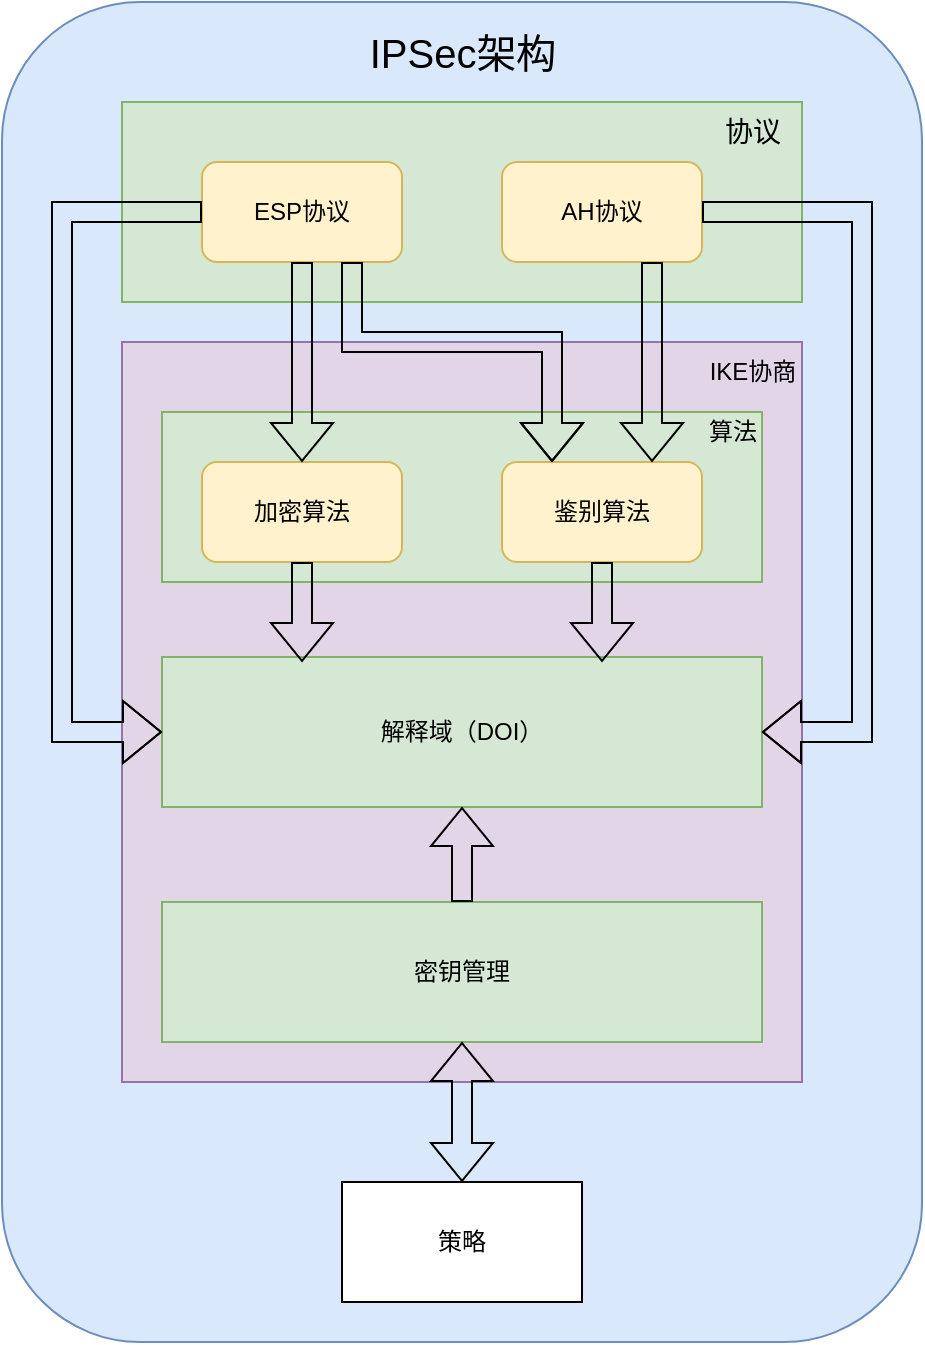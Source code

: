 <mxfile version="20.8.23" type="github">
  <diagram name="第 1 页" id="0z9JKRUBGWp2M3qXzIOP">
    <mxGraphModel dx="1078" dy="474" grid="1" gridSize="10" guides="1" tooltips="1" connect="1" arrows="1" fold="1" page="1" pageScale="1" pageWidth="827" pageHeight="1169" math="0" shadow="0">
      <root>
        <mxCell id="0" />
        <mxCell id="1" parent="0" />
        <mxCell id="L8iIpXnIXu8oGE-3TDDa-1" value="" style="rounded=1;whiteSpace=wrap;html=1;fillColor=#dae8fc;strokeColor=#6c8ebf;" vertex="1" parent="1">
          <mxGeometry x="150" y="200" width="460" height="670" as="geometry" />
        </mxCell>
        <mxCell id="L8iIpXnIXu8oGE-3TDDa-9" value="" style="rounded=0;whiteSpace=wrap;html=1;fillColor=#d5e8d4;strokeColor=#82b366;" vertex="1" parent="1">
          <mxGeometry x="210" y="250" width="340" height="100" as="geometry" />
        </mxCell>
        <mxCell id="L8iIpXnIXu8oGE-3TDDa-2" value="&lt;font style=&quot;font-size: 20px;&quot;&gt;IPSec架构&lt;/font&gt;" style="text;html=1;align=center;verticalAlign=middle;resizable=0;points=[];autosize=1;strokeColor=none;fillColor=none;" vertex="1" parent="1">
          <mxGeometry x="320" y="205" width="120" height="40" as="geometry" />
        </mxCell>
        <mxCell id="L8iIpXnIXu8oGE-3TDDa-4" value="ESP协议" style="rounded=1;whiteSpace=wrap;html=1;fillColor=#fff2cc;strokeColor=#d6b656;" vertex="1" parent="1">
          <mxGeometry x="250" y="280" width="100" height="50" as="geometry" />
        </mxCell>
        <mxCell id="L8iIpXnIXu8oGE-3TDDa-5" value="AH协议" style="rounded=1;whiteSpace=wrap;html=1;fillColor=#fff2cc;strokeColor=#d6b656;" vertex="1" parent="1">
          <mxGeometry x="400" y="280" width="100" height="50" as="geometry" />
        </mxCell>
        <mxCell id="L8iIpXnIXu8oGE-3TDDa-7" value="&lt;font style=&quot;font-size: 14px;&quot;&gt;协议&lt;/font&gt;" style="text;html=1;align=center;verticalAlign=middle;resizable=0;points=[];autosize=1;strokeColor=none;fillColor=none;" vertex="1" parent="1">
          <mxGeometry x="500" y="250" width="50" height="30" as="geometry" />
        </mxCell>
        <mxCell id="L8iIpXnIXu8oGE-3TDDa-10" value="" style="rounded=0;whiteSpace=wrap;html=1;fillColor=#e1d5e7;strokeColor=#9673a6;" vertex="1" parent="1">
          <mxGeometry x="210" y="370" width="340" height="370" as="geometry" />
        </mxCell>
        <mxCell id="L8iIpXnIXu8oGE-3TDDa-8" value="IKE协商" style="text;html=1;align=center;verticalAlign=middle;resizable=0;points=[];autosize=1;strokeColor=none;fillColor=none;" vertex="1" parent="1">
          <mxGeometry x="490" y="370" width="70" height="30" as="geometry" />
        </mxCell>
        <mxCell id="L8iIpXnIXu8oGE-3TDDa-11" value="" style="rounded=0;whiteSpace=wrap;html=1;fillColor=#d5e8d4;strokeColor=#82b366;" vertex="1" parent="1">
          <mxGeometry x="230" y="405" width="300" height="85" as="geometry" />
        </mxCell>
        <mxCell id="L8iIpXnIXu8oGE-3TDDa-12" value="算法" style="text;html=1;align=center;verticalAlign=middle;resizable=0;points=[];autosize=1;strokeColor=none;fillColor=none;" vertex="1" parent="1">
          <mxGeometry x="490" y="400" width="50" height="30" as="geometry" />
        </mxCell>
        <mxCell id="L8iIpXnIXu8oGE-3TDDa-13" value="加密算法" style="rounded=1;whiteSpace=wrap;html=1;fillColor=#fff2cc;strokeColor=#d6b656;" vertex="1" parent="1">
          <mxGeometry x="250" y="430" width="100" height="50" as="geometry" />
        </mxCell>
        <mxCell id="L8iIpXnIXu8oGE-3TDDa-14" value="鉴别算法" style="rounded=1;whiteSpace=wrap;html=1;fillColor=#fff2cc;strokeColor=#d6b656;" vertex="1" parent="1">
          <mxGeometry x="400" y="430" width="100" height="50" as="geometry" />
        </mxCell>
        <mxCell id="L8iIpXnIXu8oGE-3TDDa-15" value="解释域（DOI）" style="rounded=0;whiteSpace=wrap;html=1;fillColor=#d5e8d4;strokeColor=#82b366;" vertex="1" parent="1">
          <mxGeometry x="230" y="527.5" width="300" height="75" as="geometry" />
        </mxCell>
        <mxCell id="L8iIpXnIXu8oGE-3TDDa-16" value="密钥管理" style="rounded=0;whiteSpace=wrap;html=1;fillColor=#d5e8d4;strokeColor=#82b366;" vertex="1" parent="1">
          <mxGeometry x="230" y="650" width="300" height="70" as="geometry" />
        </mxCell>
        <mxCell id="L8iIpXnIXu8oGE-3TDDa-17" value="" style="shape=flexArrow;endArrow=classic;html=1;rounded=0;exitX=0.5;exitY=1;exitDx=0;exitDy=0;entryX=0.5;entryY=0;entryDx=0;entryDy=0;" edge="1" parent="1" source="L8iIpXnIXu8oGE-3TDDa-4" target="L8iIpXnIXu8oGE-3TDDa-13">
          <mxGeometry width="50" height="50" relative="1" as="geometry">
            <mxPoint x="30" y="590" as="sourcePoint" />
            <mxPoint x="80" y="540" as="targetPoint" />
          </mxGeometry>
        </mxCell>
        <mxCell id="L8iIpXnIXu8oGE-3TDDa-18" value="" style="shape=flexArrow;endArrow=classic;html=1;rounded=0;entryX=0.25;entryY=0;entryDx=0;entryDy=0;exitX=0.75;exitY=1;exitDx=0;exitDy=0;" edge="1" parent="1" source="L8iIpXnIXu8oGE-3TDDa-4" target="L8iIpXnIXu8oGE-3TDDa-14">
          <mxGeometry width="50" height="50" relative="1" as="geometry">
            <mxPoint x="300" y="370" as="sourcePoint" />
            <mxPoint x="80" y="470" as="targetPoint" />
            <Array as="points">
              <mxPoint x="325" y="370" />
              <mxPoint x="425" y="370" />
            </Array>
          </mxGeometry>
        </mxCell>
        <mxCell id="L8iIpXnIXu8oGE-3TDDa-19" value="" style="shape=flexArrow;endArrow=classic;html=1;rounded=0;exitX=0.75;exitY=1;exitDx=0;exitDy=0;entryX=0.75;entryY=0;entryDx=0;entryDy=0;" edge="1" parent="1" source="L8iIpXnIXu8oGE-3TDDa-5" target="L8iIpXnIXu8oGE-3TDDa-14">
          <mxGeometry width="50" height="50" relative="1" as="geometry">
            <mxPoint x="60" y="490" as="sourcePoint" />
            <mxPoint x="110" y="440" as="targetPoint" />
          </mxGeometry>
        </mxCell>
        <mxCell id="L8iIpXnIXu8oGE-3TDDa-20" value="" style="shape=flexArrow;endArrow=classic;html=1;rounded=0;" edge="1" parent="1">
          <mxGeometry width="50" height="50" relative="1" as="geometry">
            <mxPoint x="300" y="480" as="sourcePoint" />
            <mxPoint x="300" y="530" as="targetPoint" />
          </mxGeometry>
        </mxCell>
        <mxCell id="L8iIpXnIXu8oGE-3TDDa-22" value="" style="shape=flexArrow;endArrow=classic;html=1;rounded=0;exitX=0.5;exitY=1;exitDx=0;exitDy=0;" edge="1" parent="1" source="L8iIpXnIXu8oGE-3TDDa-14">
          <mxGeometry width="50" height="50" relative="1" as="geometry">
            <mxPoint x="20" y="630" as="sourcePoint" />
            <mxPoint x="450" y="530" as="targetPoint" />
          </mxGeometry>
        </mxCell>
        <mxCell id="L8iIpXnIXu8oGE-3TDDa-23" value="" style="shape=flexArrow;endArrow=classic;html=1;rounded=0;exitX=0.5;exitY=0;exitDx=0;exitDy=0;entryX=0.5;entryY=1;entryDx=0;entryDy=0;" edge="1" parent="1" source="L8iIpXnIXu8oGE-3TDDa-16" target="L8iIpXnIXu8oGE-3TDDa-15">
          <mxGeometry width="50" height="50" relative="1" as="geometry">
            <mxPoint x="-20" y="660" as="sourcePoint" />
            <mxPoint x="30" y="610" as="targetPoint" />
          </mxGeometry>
        </mxCell>
        <mxCell id="L8iIpXnIXu8oGE-3TDDa-24" value="策略" style="rounded=0;whiteSpace=wrap;html=1;" vertex="1" parent="1">
          <mxGeometry x="320" y="790" width="120" height="60" as="geometry" />
        </mxCell>
        <mxCell id="L8iIpXnIXu8oGE-3TDDa-25" value="" style="shape=flexArrow;endArrow=classic;startArrow=classic;html=1;rounded=0;entryX=0.5;entryY=1;entryDx=0;entryDy=0;exitX=0.5;exitY=0;exitDx=0;exitDy=0;" edge="1" parent="1" source="L8iIpXnIXu8oGE-3TDDa-24" target="L8iIpXnIXu8oGE-3TDDa-16">
          <mxGeometry width="100" height="100" relative="1" as="geometry">
            <mxPoint x="60" y="880" as="sourcePoint" />
            <mxPoint x="160" y="780" as="targetPoint" />
          </mxGeometry>
        </mxCell>
        <mxCell id="L8iIpXnIXu8oGE-3TDDa-26" value="" style="shape=flexArrow;endArrow=classic;html=1;rounded=0;exitX=0;exitY=0.5;exitDx=0;exitDy=0;entryX=0;entryY=0.5;entryDx=0;entryDy=0;" edge="1" parent="1" source="L8iIpXnIXu8oGE-3TDDa-4" target="L8iIpXnIXu8oGE-3TDDa-15">
          <mxGeometry width="50" height="50" relative="1" as="geometry">
            <mxPoint x="150" y="350" as="sourcePoint" />
            <mxPoint x="100" y="780" as="targetPoint" />
            <Array as="points">
              <mxPoint x="180" y="305" />
              <mxPoint x="180" y="565" />
            </Array>
          </mxGeometry>
        </mxCell>
        <mxCell id="L8iIpXnIXu8oGE-3TDDa-27" value="" style="shape=flexArrow;endArrow=classic;html=1;rounded=0;exitX=1;exitY=0.5;exitDx=0;exitDy=0;entryX=1;entryY=0.5;entryDx=0;entryDy=0;" edge="1" parent="1" source="L8iIpXnIXu8oGE-3TDDa-5" target="L8iIpXnIXu8oGE-3TDDa-15">
          <mxGeometry width="50" height="50" relative="1" as="geometry">
            <mxPoint x="30" y="430" as="sourcePoint" />
            <mxPoint x="770" y="493" as="targetPoint" />
            <Array as="points">
              <mxPoint x="580" y="305" />
              <mxPoint x="580" y="565" />
            </Array>
          </mxGeometry>
        </mxCell>
      </root>
    </mxGraphModel>
  </diagram>
</mxfile>
